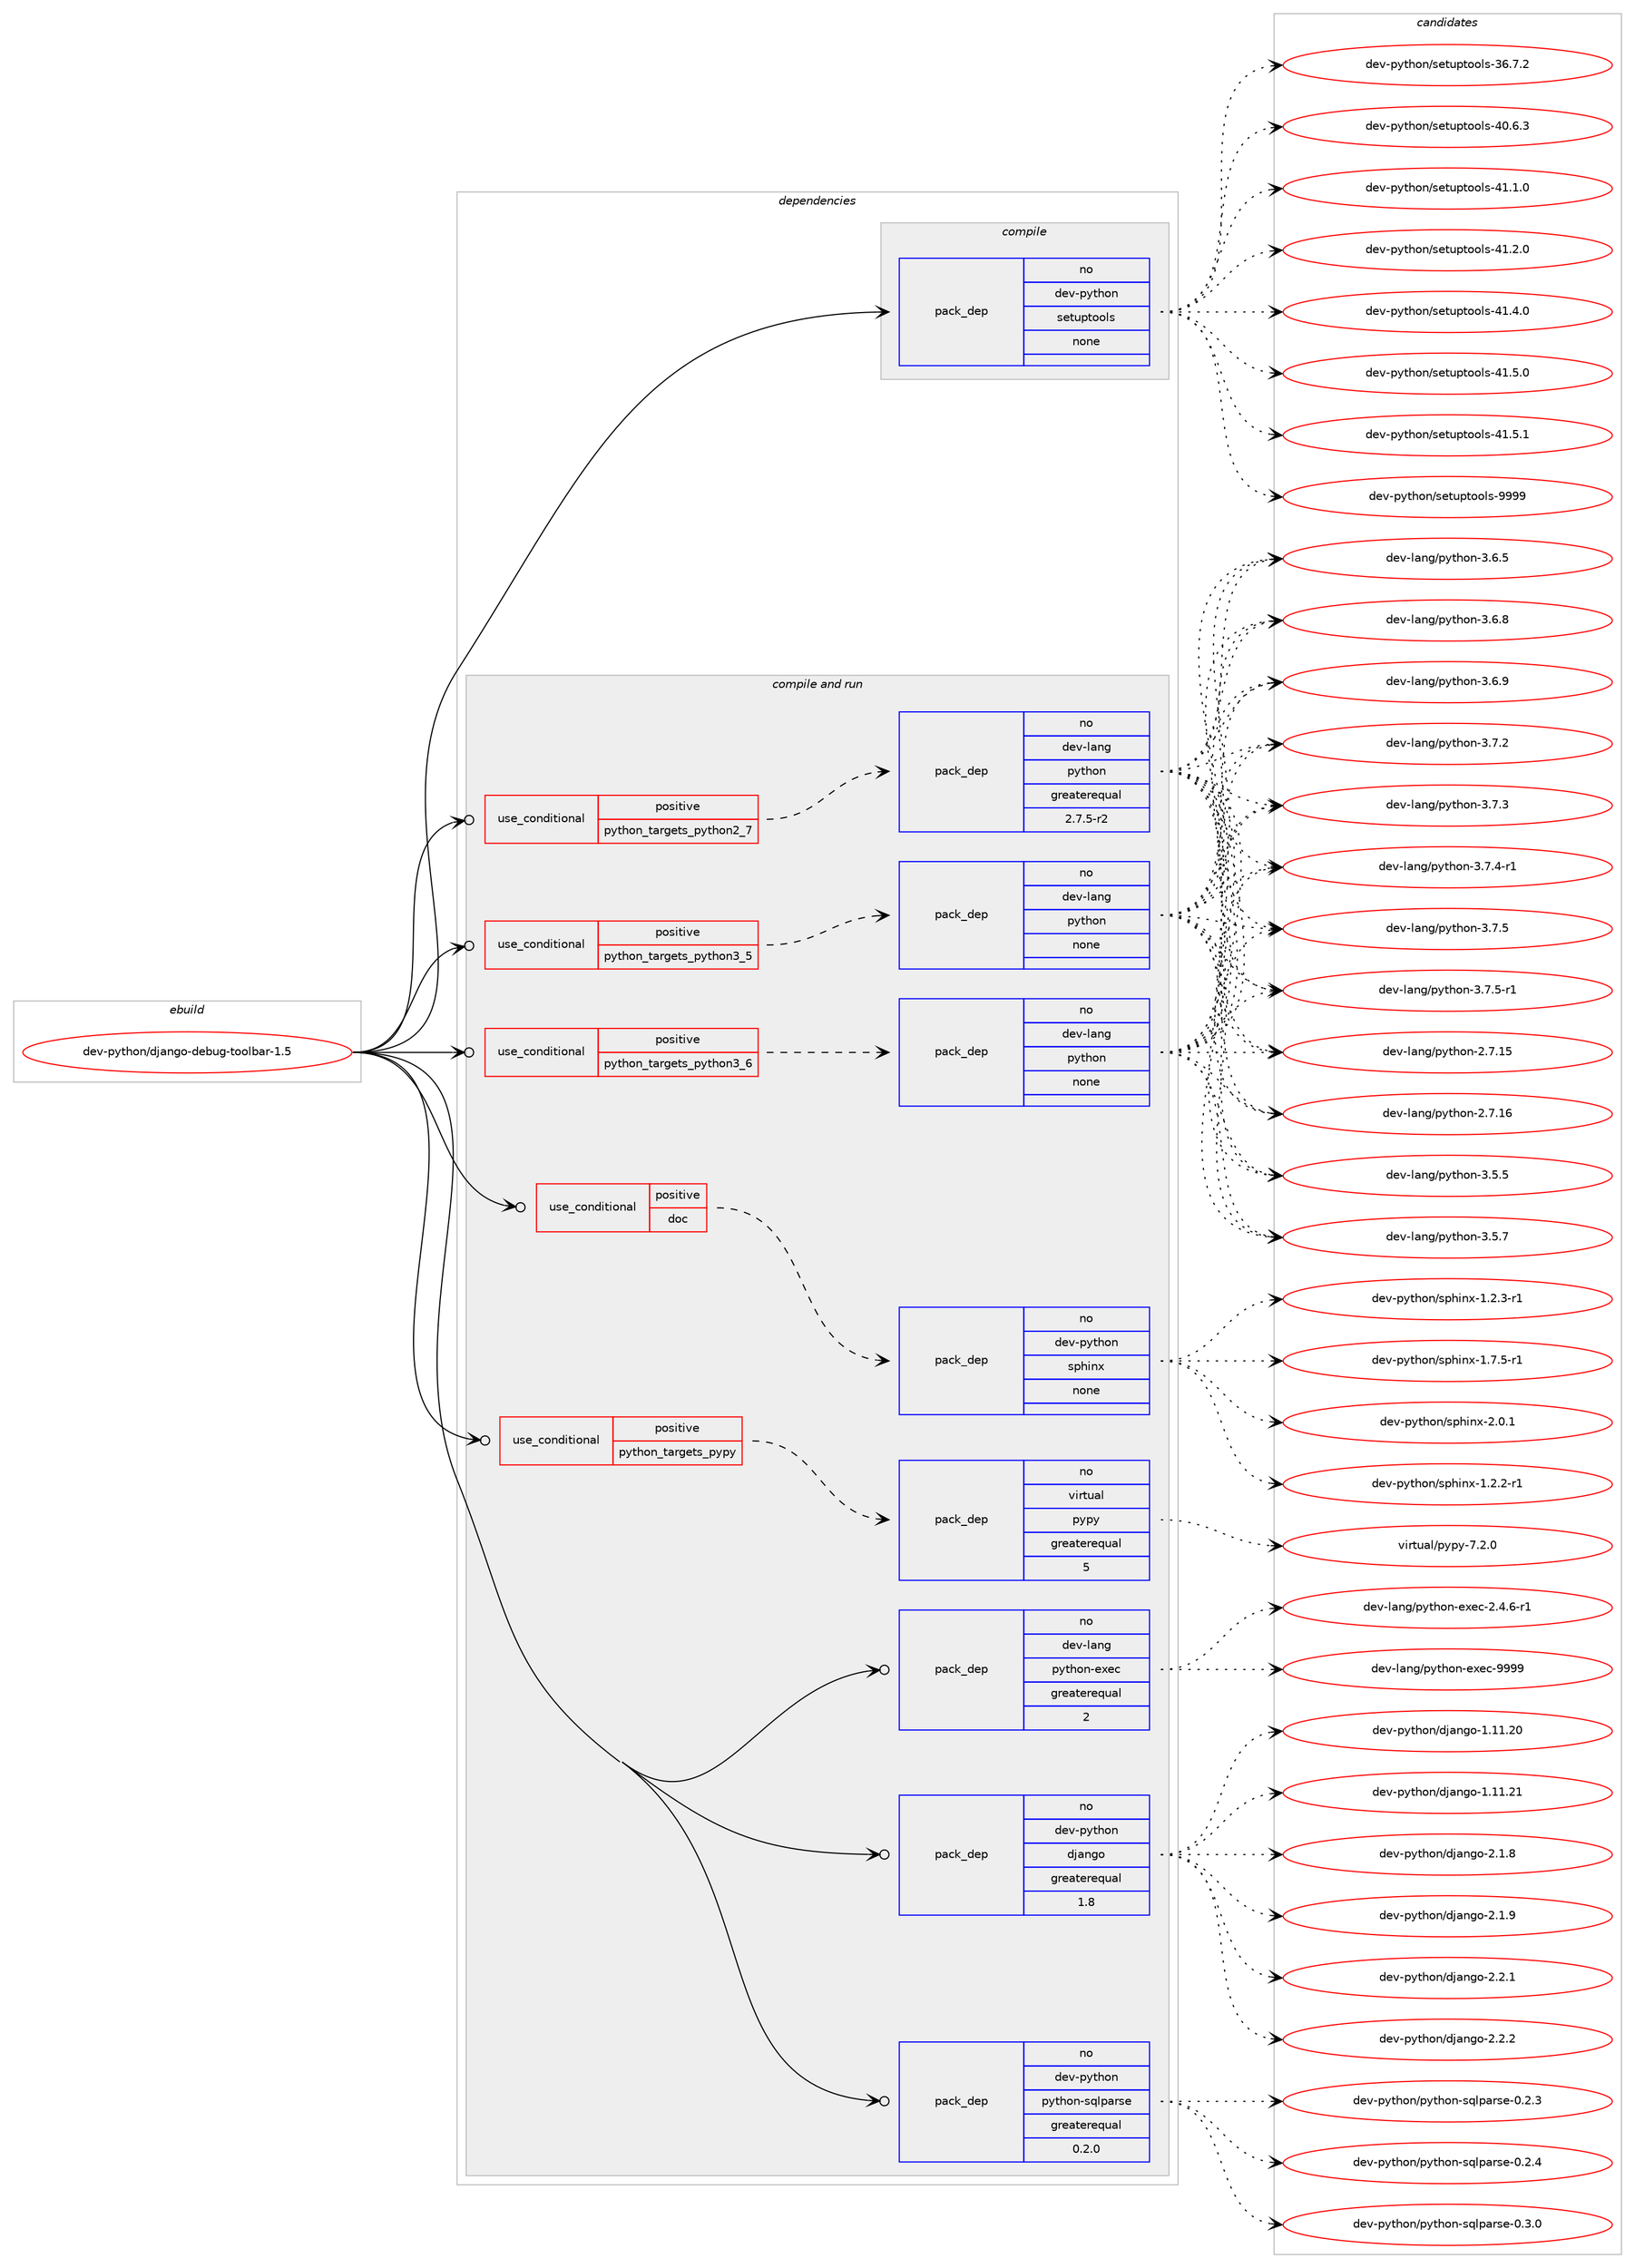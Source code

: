 digraph prolog {

# *************
# Graph options
# *************

newrank=true;
concentrate=true;
compound=true;
graph [rankdir=LR,fontname=Helvetica,fontsize=10,ranksep=1.5];#, ranksep=2.5, nodesep=0.2];
edge  [arrowhead=vee];
node  [fontname=Helvetica,fontsize=10];

# **********
# The ebuild
# **********

subgraph cluster_leftcol {
color=gray;
rank=same;
label=<<i>ebuild</i>>;
id [label="dev-python/django-debug-toolbar-1.5", color=red, width=4, href="../dev-python/django-debug-toolbar-1.5.svg"];
}

# ****************
# The dependencies
# ****************

subgraph cluster_midcol {
color=gray;
label=<<i>dependencies</i>>;
subgraph cluster_compile {
fillcolor="#eeeeee";
style=filled;
label=<<i>compile</i>>;
subgraph pack451532 {
dependency601845 [label=<<TABLE BORDER="0" CELLBORDER="1" CELLSPACING="0" CELLPADDING="4" WIDTH="220"><TR><TD ROWSPAN="6" CELLPADDING="30">pack_dep</TD></TR><TR><TD WIDTH="110">no</TD></TR><TR><TD>dev-python</TD></TR><TR><TD>setuptools</TD></TR><TR><TD>none</TD></TR><TR><TD></TD></TR></TABLE>>, shape=none, color=blue];
}
id:e -> dependency601845:w [weight=20,style="solid",arrowhead="vee"];
}
subgraph cluster_compileandrun {
fillcolor="#eeeeee";
style=filled;
label=<<i>compile and run</i>>;
subgraph cond138519 {
dependency601846 [label=<<TABLE BORDER="0" CELLBORDER="1" CELLSPACING="0" CELLPADDING="4"><TR><TD ROWSPAN="3" CELLPADDING="10">use_conditional</TD></TR><TR><TD>positive</TD></TR><TR><TD>doc</TD></TR></TABLE>>, shape=none, color=red];
subgraph pack451533 {
dependency601847 [label=<<TABLE BORDER="0" CELLBORDER="1" CELLSPACING="0" CELLPADDING="4" WIDTH="220"><TR><TD ROWSPAN="6" CELLPADDING="30">pack_dep</TD></TR><TR><TD WIDTH="110">no</TD></TR><TR><TD>dev-python</TD></TR><TR><TD>sphinx</TD></TR><TR><TD>none</TD></TR><TR><TD></TD></TR></TABLE>>, shape=none, color=blue];
}
dependency601846:e -> dependency601847:w [weight=20,style="dashed",arrowhead="vee"];
}
id:e -> dependency601846:w [weight=20,style="solid",arrowhead="odotvee"];
subgraph cond138520 {
dependency601848 [label=<<TABLE BORDER="0" CELLBORDER="1" CELLSPACING="0" CELLPADDING="4"><TR><TD ROWSPAN="3" CELLPADDING="10">use_conditional</TD></TR><TR><TD>positive</TD></TR><TR><TD>python_targets_pypy</TD></TR></TABLE>>, shape=none, color=red];
subgraph pack451534 {
dependency601849 [label=<<TABLE BORDER="0" CELLBORDER="1" CELLSPACING="0" CELLPADDING="4" WIDTH="220"><TR><TD ROWSPAN="6" CELLPADDING="30">pack_dep</TD></TR><TR><TD WIDTH="110">no</TD></TR><TR><TD>virtual</TD></TR><TR><TD>pypy</TD></TR><TR><TD>greaterequal</TD></TR><TR><TD>5</TD></TR></TABLE>>, shape=none, color=blue];
}
dependency601848:e -> dependency601849:w [weight=20,style="dashed",arrowhead="vee"];
}
id:e -> dependency601848:w [weight=20,style="solid",arrowhead="odotvee"];
subgraph cond138521 {
dependency601850 [label=<<TABLE BORDER="0" CELLBORDER="1" CELLSPACING="0" CELLPADDING="4"><TR><TD ROWSPAN="3" CELLPADDING="10">use_conditional</TD></TR><TR><TD>positive</TD></TR><TR><TD>python_targets_python2_7</TD></TR></TABLE>>, shape=none, color=red];
subgraph pack451535 {
dependency601851 [label=<<TABLE BORDER="0" CELLBORDER="1" CELLSPACING="0" CELLPADDING="4" WIDTH="220"><TR><TD ROWSPAN="6" CELLPADDING="30">pack_dep</TD></TR><TR><TD WIDTH="110">no</TD></TR><TR><TD>dev-lang</TD></TR><TR><TD>python</TD></TR><TR><TD>greaterequal</TD></TR><TR><TD>2.7.5-r2</TD></TR></TABLE>>, shape=none, color=blue];
}
dependency601850:e -> dependency601851:w [weight=20,style="dashed",arrowhead="vee"];
}
id:e -> dependency601850:w [weight=20,style="solid",arrowhead="odotvee"];
subgraph cond138522 {
dependency601852 [label=<<TABLE BORDER="0" CELLBORDER="1" CELLSPACING="0" CELLPADDING="4"><TR><TD ROWSPAN="3" CELLPADDING="10">use_conditional</TD></TR><TR><TD>positive</TD></TR><TR><TD>python_targets_python3_5</TD></TR></TABLE>>, shape=none, color=red];
subgraph pack451536 {
dependency601853 [label=<<TABLE BORDER="0" CELLBORDER="1" CELLSPACING="0" CELLPADDING="4" WIDTH="220"><TR><TD ROWSPAN="6" CELLPADDING="30">pack_dep</TD></TR><TR><TD WIDTH="110">no</TD></TR><TR><TD>dev-lang</TD></TR><TR><TD>python</TD></TR><TR><TD>none</TD></TR><TR><TD></TD></TR></TABLE>>, shape=none, color=blue];
}
dependency601852:e -> dependency601853:w [weight=20,style="dashed",arrowhead="vee"];
}
id:e -> dependency601852:w [weight=20,style="solid",arrowhead="odotvee"];
subgraph cond138523 {
dependency601854 [label=<<TABLE BORDER="0" CELLBORDER="1" CELLSPACING="0" CELLPADDING="4"><TR><TD ROWSPAN="3" CELLPADDING="10">use_conditional</TD></TR><TR><TD>positive</TD></TR><TR><TD>python_targets_python3_6</TD></TR></TABLE>>, shape=none, color=red];
subgraph pack451537 {
dependency601855 [label=<<TABLE BORDER="0" CELLBORDER="1" CELLSPACING="0" CELLPADDING="4" WIDTH="220"><TR><TD ROWSPAN="6" CELLPADDING="30">pack_dep</TD></TR><TR><TD WIDTH="110">no</TD></TR><TR><TD>dev-lang</TD></TR><TR><TD>python</TD></TR><TR><TD>none</TD></TR><TR><TD></TD></TR></TABLE>>, shape=none, color=blue];
}
dependency601854:e -> dependency601855:w [weight=20,style="dashed",arrowhead="vee"];
}
id:e -> dependency601854:w [weight=20,style="solid",arrowhead="odotvee"];
subgraph pack451538 {
dependency601856 [label=<<TABLE BORDER="0" CELLBORDER="1" CELLSPACING="0" CELLPADDING="4" WIDTH="220"><TR><TD ROWSPAN="6" CELLPADDING="30">pack_dep</TD></TR><TR><TD WIDTH="110">no</TD></TR><TR><TD>dev-lang</TD></TR><TR><TD>python-exec</TD></TR><TR><TD>greaterequal</TD></TR><TR><TD>2</TD></TR></TABLE>>, shape=none, color=blue];
}
id:e -> dependency601856:w [weight=20,style="solid",arrowhead="odotvee"];
subgraph pack451539 {
dependency601857 [label=<<TABLE BORDER="0" CELLBORDER="1" CELLSPACING="0" CELLPADDING="4" WIDTH="220"><TR><TD ROWSPAN="6" CELLPADDING="30">pack_dep</TD></TR><TR><TD WIDTH="110">no</TD></TR><TR><TD>dev-python</TD></TR><TR><TD>django</TD></TR><TR><TD>greaterequal</TD></TR><TR><TD>1.8</TD></TR></TABLE>>, shape=none, color=blue];
}
id:e -> dependency601857:w [weight=20,style="solid",arrowhead="odotvee"];
subgraph pack451540 {
dependency601858 [label=<<TABLE BORDER="0" CELLBORDER="1" CELLSPACING="0" CELLPADDING="4" WIDTH="220"><TR><TD ROWSPAN="6" CELLPADDING="30">pack_dep</TD></TR><TR><TD WIDTH="110">no</TD></TR><TR><TD>dev-python</TD></TR><TR><TD>python-sqlparse</TD></TR><TR><TD>greaterequal</TD></TR><TR><TD>0.2.0</TD></TR></TABLE>>, shape=none, color=blue];
}
id:e -> dependency601858:w [weight=20,style="solid",arrowhead="odotvee"];
}
subgraph cluster_run {
fillcolor="#eeeeee";
style=filled;
label=<<i>run</i>>;
}
}

# **************
# The candidates
# **************

subgraph cluster_choices {
rank=same;
color=gray;
label=<<i>candidates</i>>;

subgraph choice451532 {
color=black;
nodesep=1;
choice100101118451121211161041111104711510111611711211611111110811545515446554650 [label="dev-python/setuptools-36.7.2", color=red, width=4,href="../dev-python/setuptools-36.7.2.svg"];
choice100101118451121211161041111104711510111611711211611111110811545524846544651 [label="dev-python/setuptools-40.6.3", color=red, width=4,href="../dev-python/setuptools-40.6.3.svg"];
choice100101118451121211161041111104711510111611711211611111110811545524946494648 [label="dev-python/setuptools-41.1.0", color=red, width=4,href="../dev-python/setuptools-41.1.0.svg"];
choice100101118451121211161041111104711510111611711211611111110811545524946504648 [label="dev-python/setuptools-41.2.0", color=red, width=4,href="../dev-python/setuptools-41.2.0.svg"];
choice100101118451121211161041111104711510111611711211611111110811545524946524648 [label="dev-python/setuptools-41.4.0", color=red, width=4,href="../dev-python/setuptools-41.4.0.svg"];
choice100101118451121211161041111104711510111611711211611111110811545524946534648 [label="dev-python/setuptools-41.5.0", color=red, width=4,href="../dev-python/setuptools-41.5.0.svg"];
choice100101118451121211161041111104711510111611711211611111110811545524946534649 [label="dev-python/setuptools-41.5.1", color=red, width=4,href="../dev-python/setuptools-41.5.1.svg"];
choice10010111845112121116104111110471151011161171121161111111081154557575757 [label="dev-python/setuptools-9999", color=red, width=4,href="../dev-python/setuptools-9999.svg"];
dependency601845:e -> choice100101118451121211161041111104711510111611711211611111110811545515446554650:w [style=dotted,weight="100"];
dependency601845:e -> choice100101118451121211161041111104711510111611711211611111110811545524846544651:w [style=dotted,weight="100"];
dependency601845:e -> choice100101118451121211161041111104711510111611711211611111110811545524946494648:w [style=dotted,weight="100"];
dependency601845:e -> choice100101118451121211161041111104711510111611711211611111110811545524946504648:w [style=dotted,weight="100"];
dependency601845:e -> choice100101118451121211161041111104711510111611711211611111110811545524946524648:w [style=dotted,weight="100"];
dependency601845:e -> choice100101118451121211161041111104711510111611711211611111110811545524946534648:w [style=dotted,weight="100"];
dependency601845:e -> choice100101118451121211161041111104711510111611711211611111110811545524946534649:w [style=dotted,weight="100"];
dependency601845:e -> choice10010111845112121116104111110471151011161171121161111111081154557575757:w [style=dotted,weight="100"];
}
subgraph choice451533 {
color=black;
nodesep=1;
choice10010111845112121116104111110471151121041051101204549465046504511449 [label="dev-python/sphinx-1.2.2-r1", color=red, width=4,href="../dev-python/sphinx-1.2.2-r1.svg"];
choice10010111845112121116104111110471151121041051101204549465046514511449 [label="dev-python/sphinx-1.2.3-r1", color=red, width=4,href="../dev-python/sphinx-1.2.3-r1.svg"];
choice10010111845112121116104111110471151121041051101204549465546534511449 [label="dev-python/sphinx-1.7.5-r1", color=red, width=4,href="../dev-python/sphinx-1.7.5-r1.svg"];
choice1001011184511212111610411111047115112104105110120455046484649 [label="dev-python/sphinx-2.0.1", color=red, width=4,href="../dev-python/sphinx-2.0.1.svg"];
dependency601847:e -> choice10010111845112121116104111110471151121041051101204549465046504511449:w [style=dotted,weight="100"];
dependency601847:e -> choice10010111845112121116104111110471151121041051101204549465046514511449:w [style=dotted,weight="100"];
dependency601847:e -> choice10010111845112121116104111110471151121041051101204549465546534511449:w [style=dotted,weight="100"];
dependency601847:e -> choice1001011184511212111610411111047115112104105110120455046484649:w [style=dotted,weight="100"];
}
subgraph choice451534 {
color=black;
nodesep=1;
choice1181051141161179710847112121112121455546504648 [label="virtual/pypy-7.2.0", color=red, width=4,href="../virtual/pypy-7.2.0.svg"];
dependency601849:e -> choice1181051141161179710847112121112121455546504648:w [style=dotted,weight="100"];
}
subgraph choice451535 {
color=black;
nodesep=1;
choice10010111845108971101034711212111610411111045504655464953 [label="dev-lang/python-2.7.15", color=red, width=4,href="../dev-lang/python-2.7.15.svg"];
choice10010111845108971101034711212111610411111045504655464954 [label="dev-lang/python-2.7.16", color=red, width=4,href="../dev-lang/python-2.7.16.svg"];
choice100101118451089711010347112121116104111110455146534653 [label="dev-lang/python-3.5.5", color=red, width=4,href="../dev-lang/python-3.5.5.svg"];
choice100101118451089711010347112121116104111110455146534655 [label="dev-lang/python-3.5.7", color=red, width=4,href="../dev-lang/python-3.5.7.svg"];
choice100101118451089711010347112121116104111110455146544653 [label="dev-lang/python-3.6.5", color=red, width=4,href="../dev-lang/python-3.6.5.svg"];
choice100101118451089711010347112121116104111110455146544656 [label="dev-lang/python-3.6.8", color=red, width=4,href="../dev-lang/python-3.6.8.svg"];
choice100101118451089711010347112121116104111110455146544657 [label="dev-lang/python-3.6.9", color=red, width=4,href="../dev-lang/python-3.6.9.svg"];
choice100101118451089711010347112121116104111110455146554650 [label="dev-lang/python-3.7.2", color=red, width=4,href="../dev-lang/python-3.7.2.svg"];
choice100101118451089711010347112121116104111110455146554651 [label="dev-lang/python-3.7.3", color=red, width=4,href="../dev-lang/python-3.7.3.svg"];
choice1001011184510897110103471121211161041111104551465546524511449 [label="dev-lang/python-3.7.4-r1", color=red, width=4,href="../dev-lang/python-3.7.4-r1.svg"];
choice100101118451089711010347112121116104111110455146554653 [label="dev-lang/python-3.7.5", color=red, width=4,href="../dev-lang/python-3.7.5.svg"];
choice1001011184510897110103471121211161041111104551465546534511449 [label="dev-lang/python-3.7.5-r1", color=red, width=4,href="../dev-lang/python-3.7.5-r1.svg"];
dependency601851:e -> choice10010111845108971101034711212111610411111045504655464953:w [style=dotted,weight="100"];
dependency601851:e -> choice10010111845108971101034711212111610411111045504655464954:w [style=dotted,weight="100"];
dependency601851:e -> choice100101118451089711010347112121116104111110455146534653:w [style=dotted,weight="100"];
dependency601851:e -> choice100101118451089711010347112121116104111110455146534655:w [style=dotted,weight="100"];
dependency601851:e -> choice100101118451089711010347112121116104111110455146544653:w [style=dotted,weight="100"];
dependency601851:e -> choice100101118451089711010347112121116104111110455146544656:w [style=dotted,weight="100"];
dependency601851:e -> choice100101118451089711010347112121116104111110455146544657:w [style=dotted,weight="100"];
dependency601851:e -> choice100101118451089711010347112121116104111110455146554650:w [style=dotted,weight="100"];
dependency601851:e -> choice100101118451089711010347112121116104111110455146554651:w [style=dotted,weight="100"];
dependency601851:e -> choice1001011184510897110103471121211161041111104551465546524511449:w [style=dotted,weight="100"];
dependency601851:e -> choice100101118451089711010347112121116104111110455146554653:w [style=dotted,weight="100"];
dependency601851:e -> choice1001011184510897110103471121211161041111104551465546534511449:w [style=dotted,weight="100"];
}
subgraph choice451536 {
color=black;
nodesep=1;
choice10010111845108971101034711212111610411111045504655464953 [label="dev-lang/python-2.7.15", color=red, width=4,href="../dev-lang/python-2.7.15.svg"];
choice10010111845108971101034711212111610411111045504655464954 [label="dev-lang/python-2.7.16", color=red, width=4,href="../dev-lang/python-2.7.16.svg"];
choice100101118451089711010347112121116104111110455146534653 [label="dev-lang/python-3.5.5", color=red, width=4,href="../dev-lang/python-3.5.5.svg"];
choice100101118451089711010347112121116104111110455146534655 [label="dev-lang/python-3.5.7", color=red, width=4,href="../dev-lang/python-3.5.7.svg"];
choice100101118451089711010347112121116104111110455146544653 [label="dev-lang/python-3.6.5", color=red, width=4,href="../dev-lang/python-3.6.5.svg"];
choice100101118451089711010347112121116104111110455146544656 [label="dev-lang/python-3.6.8", color=red, width=4,href="../dev-lang/python-3.6.8.svg"];
choice100101118451089711010347112121116104111110455146544657 [label="dev-lang/python-3.6.9", color=red, width=4,href="../dev-lang/python-3.6.9.svg"];
choice100101118451089711010347112121116104111110455146554650 [label="dev-lang/python-3.7.2", color=red, width=4,href="../dev-lang/python-3.7.2.svg"];
choice100101118451089711010347112121116104111110455146554651 [label="dev-lang/python-3.7.3", color=red, width=4,href="../dev-lang/python-3.7.3.svg"];
choice1001011184510897110103471121211161041111104551465546524511449 [label="dev-lang/python-3.7.4-r1", color=red, width=4,href="../dev-lang/python-3.7.4-r1.svg"];
choice100101118451089711010347112121116104111110455146554653 [label="dev-lang/python-3.7.5", color=red, width=4,href="../dev-lang/python-3.7.5.svg"];
choice1001011184510897110103471121211161041111104551465546534511449 [label="dev-lang/python-3.7.5-r1", color=red, width=4,href="../dev-lang/python-3.7.5-r1.svg"];
dependency601853:e -> choice10010111845108971101034711212111610411111045504655464953:w [style=dotted,weight="100"];
dependency601853:e -> choice10010111845108971101034711212111610411111045504655464954:w [style=dotted,weight="100"];
dependency601853:e -> choice100101118451089711010347112121116104111110455146534653:w [style=dotted,weight="100"];
dependency601853:e -> choice100101118451089711010347112121116104111110455146534655:w [style=dotted,weight="100"];
dependency601853:e -> choice100101118451089711010347112121116104111110455146544653:w [style=dotted,weight="100"];
dependency601853:e -> choice100101118451089711010347112121116104111110455146544656:w [style=dotted,weight="100"];
dependency601853:e -> choice100101118451089711010347112121116104111110455146544657:w [style=dotted,weight="100"];
dependency601853:e -> choice100101118451089711010347112121116104111110455146554650:w [style=dotted,weight="100"];
dependency601853:e -> choice100101118451089711010347112121116104111110455146554651:w [style=dotted,weight="100"];
dependency601853:e -> choice1001011184510897110103471121211161041111104551465546524511449:w [style=dotted,weight="100"];
dependency601853:e -> choice100101118451089711010347112121116104111110455146554653:w [style=dotted,weight="100"];
dependency601853:e -> choice1001011184510897110103471121211161041111104551465546534511449:w [style=dotted,weight="100"];
}
subgraph choice451537 {
color=black;
nodesep=1;
choice10010111845108971101034711212111610411111045504655464953 [label="dev-lang/python-2.7.15", color=red, width=4,href="../dev-lang/python-2.7.15.svg"];
choice10010111845108971101034711212111610411111045504655464954 [label="dev-lang/python-2.7.16", color=red, width=4,href="../dev-lang/python-2.7.16.svg"];
choice100101118451089711010347112121116104111110455146534653 [label="dev-lang/python-3.5.5", color=red, width=4,href="../dev-lang/python-3.5.5.svg"];
choice100101118451089711010347112121116104111110455146534655 [label="dev-lang/python-3.5.7", color=red, width=4,href="../dev-lang/python-3.5.7.svg"];
choice100101118451089711010347112121116104111110455146544653 [label="dev-lang/python-3.6.5", color=red, width=4,href="../dev-lang/python-3.6.5.svg"];
choice100101118451089711010347112121116104111110455146544656 [label="dev-lang/python-3.6.8", color=red, width=4,href="../dev-lang/python-3.6.8.svg"];
choice100101118451089711010347112121116104111110455146544657 [label="dev-lang/python-3.6.9", color=red, width=4,href="../dev-lang/python-3.6.9.svg"];
choice100101118451089711010347112121116104111110455146554650 [label="dev-lang/python-3.7.2", color=red, width=4,href="../dev-lang/python-3.7.2.svg"];
choice100101118451089711010347112121116104111110455146554651 [label="dev-lang/python-3.7.3", color=red, width=4,href="../dev-lang/python-3.7.3.svg"];
choice1001011184510897110103471121211161041111104551465546524511449 [label="dev-lang/python-3.7.4-r1", color=red, width=4,href="../dev-lang/python-3.7.4-r1.svg"];
choice100101118451089711010347112121116104111110455146554653 [label="dev-lang/python-3.7.5", color=red, width=4,href="../dev-lang/python-3.7.5.svg"];
choice1001011184510897110103471121211161041111104551465546534511449 [label="dev-lang/python-3.7.5-r1", color=red, width=4,href="../dev-lang/python-3.7.5-r1.svg"];
dependency601855:e -> choice10010111845108971101034711212111610411111045504655464953:w [style=dotted,weight="100"];
dependency601855:e -> choice10010111845108971101034711212111610411111045504655464954:w [style=dotted,weight="100"];
dependency601855:e -> choice100101118451089711010347112121116104111110455146534653:w [style=dotted,weight="100"];
dependency601855:e -> choice100101118451089711010347112121116104111110455146534655:w [style=dotted,weight="100"];
dependency601855:e -> choice100101118451089711010347112121116104111110455146544653:w [style=dotted,weight="100"];
dependency601855:e -> choice100101118451089711010347112121116104111110455146544656:w [style=dotted,weight="100"];
dependency601855:e -> choice100101118451089711010347112121116104111110455146544657:w [style=dotted,weight="100"];
dependency601855:e -> choice100101118451089711010347112121116104111110455146554650:w [style=dotted,weight="100"];
dependency601855:e -> choice100101118451089711010347112121116104111110455146554651:w [style=dotted,weight="100"];
dependency601855:e -> choice1001011184510897110103471121211161041111104551465546524511449:w [style=dotted,weight="100"];
dependency601855:e -> choice100101118451089711010347112121116104111110455146554653:w [style=dotted,weight="100"];
dependency601855:e -> choice1001011184510897110103471121211161041111104551465546534511449:w [style=dotted,weight="100"];
}
subgraph choice451538 {
color=black;
nodesep=1;
choice10010111845108971101034711212111610411111045101120101994550465246544511449 [label="dev-lang/python-exec-2.4.6-r1", color=red, width=4,href="../dev-lang/python-exec-2.4.6-r1.svg"];
choice10010111845108971101034711212111610411111045101120101994557575757 [label="dev-lang/python-exec-9999", color=red, width=4,href="../dev-lang/python-exec-9999.svg"];
dependency601856:e -> choice10010111845108971101034711212111610411111045101120101994550465246544511449:w [style=dotted,weight="100"];
dependency601856:e -> choice10010111845108971101034711212111610411111045101120101994557575757:w [style=dotted,weight="100"];
}
subgraph choice451539 {
color=black;
nodesep=1;
choice1001011184511212111610411111047100106971101031114549464949465048 [label="dev-python/django-1.11.20", color=red, width=4,href="../dev-python/django-1.11.20.svg"];
choice1001011184511212111610411111047100106971101031114549464949465049 [label="dev-python/django-1.11.21", color=red, width=4,href="../dev-python/django-1.11.21.svg"];
choice100101118451121211161041111104710010697110103111455046494656 [label="dev-python/django-2.1.8", color=red, width=4,href="../dev-python/django-2.1.8.svg"];
choice100101118451121211161041111104710010697110103111455046494657 [label="dev-python/django-2.1.9", color=red, width=4,href="../dev-python/django-2.1.9.svg"];
choice100101118451121211161041111104710010697110103111455046504649 [label="dev-python/django-2.2.1", color=red, width=4,href="../dev-python/django-2.2.1.svg"];
choice100101118451121211161041111104710010697110103111455046504650 [label="dev-python/django-2.2.2", color=red, width=4,href="../dev-python/django-2.2.2.svg"];
dependency601857:e -> choice1001011184511212111610411111047100106971101031114549464949465048:w [style=dotted,weight="100"];
dependency601857:e -> choice1001011184511212111610411111047100106971101031114549464949465049:w [style=dotted,weight="100"];
dependency601857:e -> choice100101118451121211161041111104710010697110103111455046494656:w [style=dotted,weight="100"];
dependency601857:e -> choice100101118451121211161041111104710010697110103111455046494657:w [style=dotted,weight="100"];
dependency601857:e -> choice100101118451121211161041111104710010697110103111455046504649:w [style=dotted,weight="100"];
dependency601857:e -> choice100101118451121211161041111104710010697110103111455046504650:w [style=dotted,weight="100"];
}
subgraph choice451540 {
color=black;
nodesep=1;
choice10010111845112121116104111110471121211161041111104511511310811297114115101454846504651 [label="dev-python/python-sqlparse-0.2.3", color=red, width=4,href="../dev-python/python-sqlparse-0.2.3.svg"];
choice10010111845112121116104111110471121211161041111104511511310811297114115101454846504652 [label="dev-python/python-sqlparse-0.2.4", color=red, width=4,href="../dev-python/python-sqlparse-0.2.4.svg"];
choice10010111845112121116104111110471121211161041111104511511310811297114115101454846514648 [label="dev-python/python-sqlparse-0.3.0", color=red, width=4,href="../dev-python/python-sqlparse-0.3.0.svg"];
dependency601858:e -> choice10010111845112121116104111110471121211161041111104511511310811297114115101454846504651:w [style=dotted,weight="100"];
dependency601858:e -> choice10010111845112121116104111110471121211161041111104511511310811297114115101454846504652:w [style=dotted,weight="100"];
dependency601858:e -> choice10010111845112121116104111110471121211161041111104511511310811297114115101454846514648:w [style=dotted,weight="100"];
}
}

}
